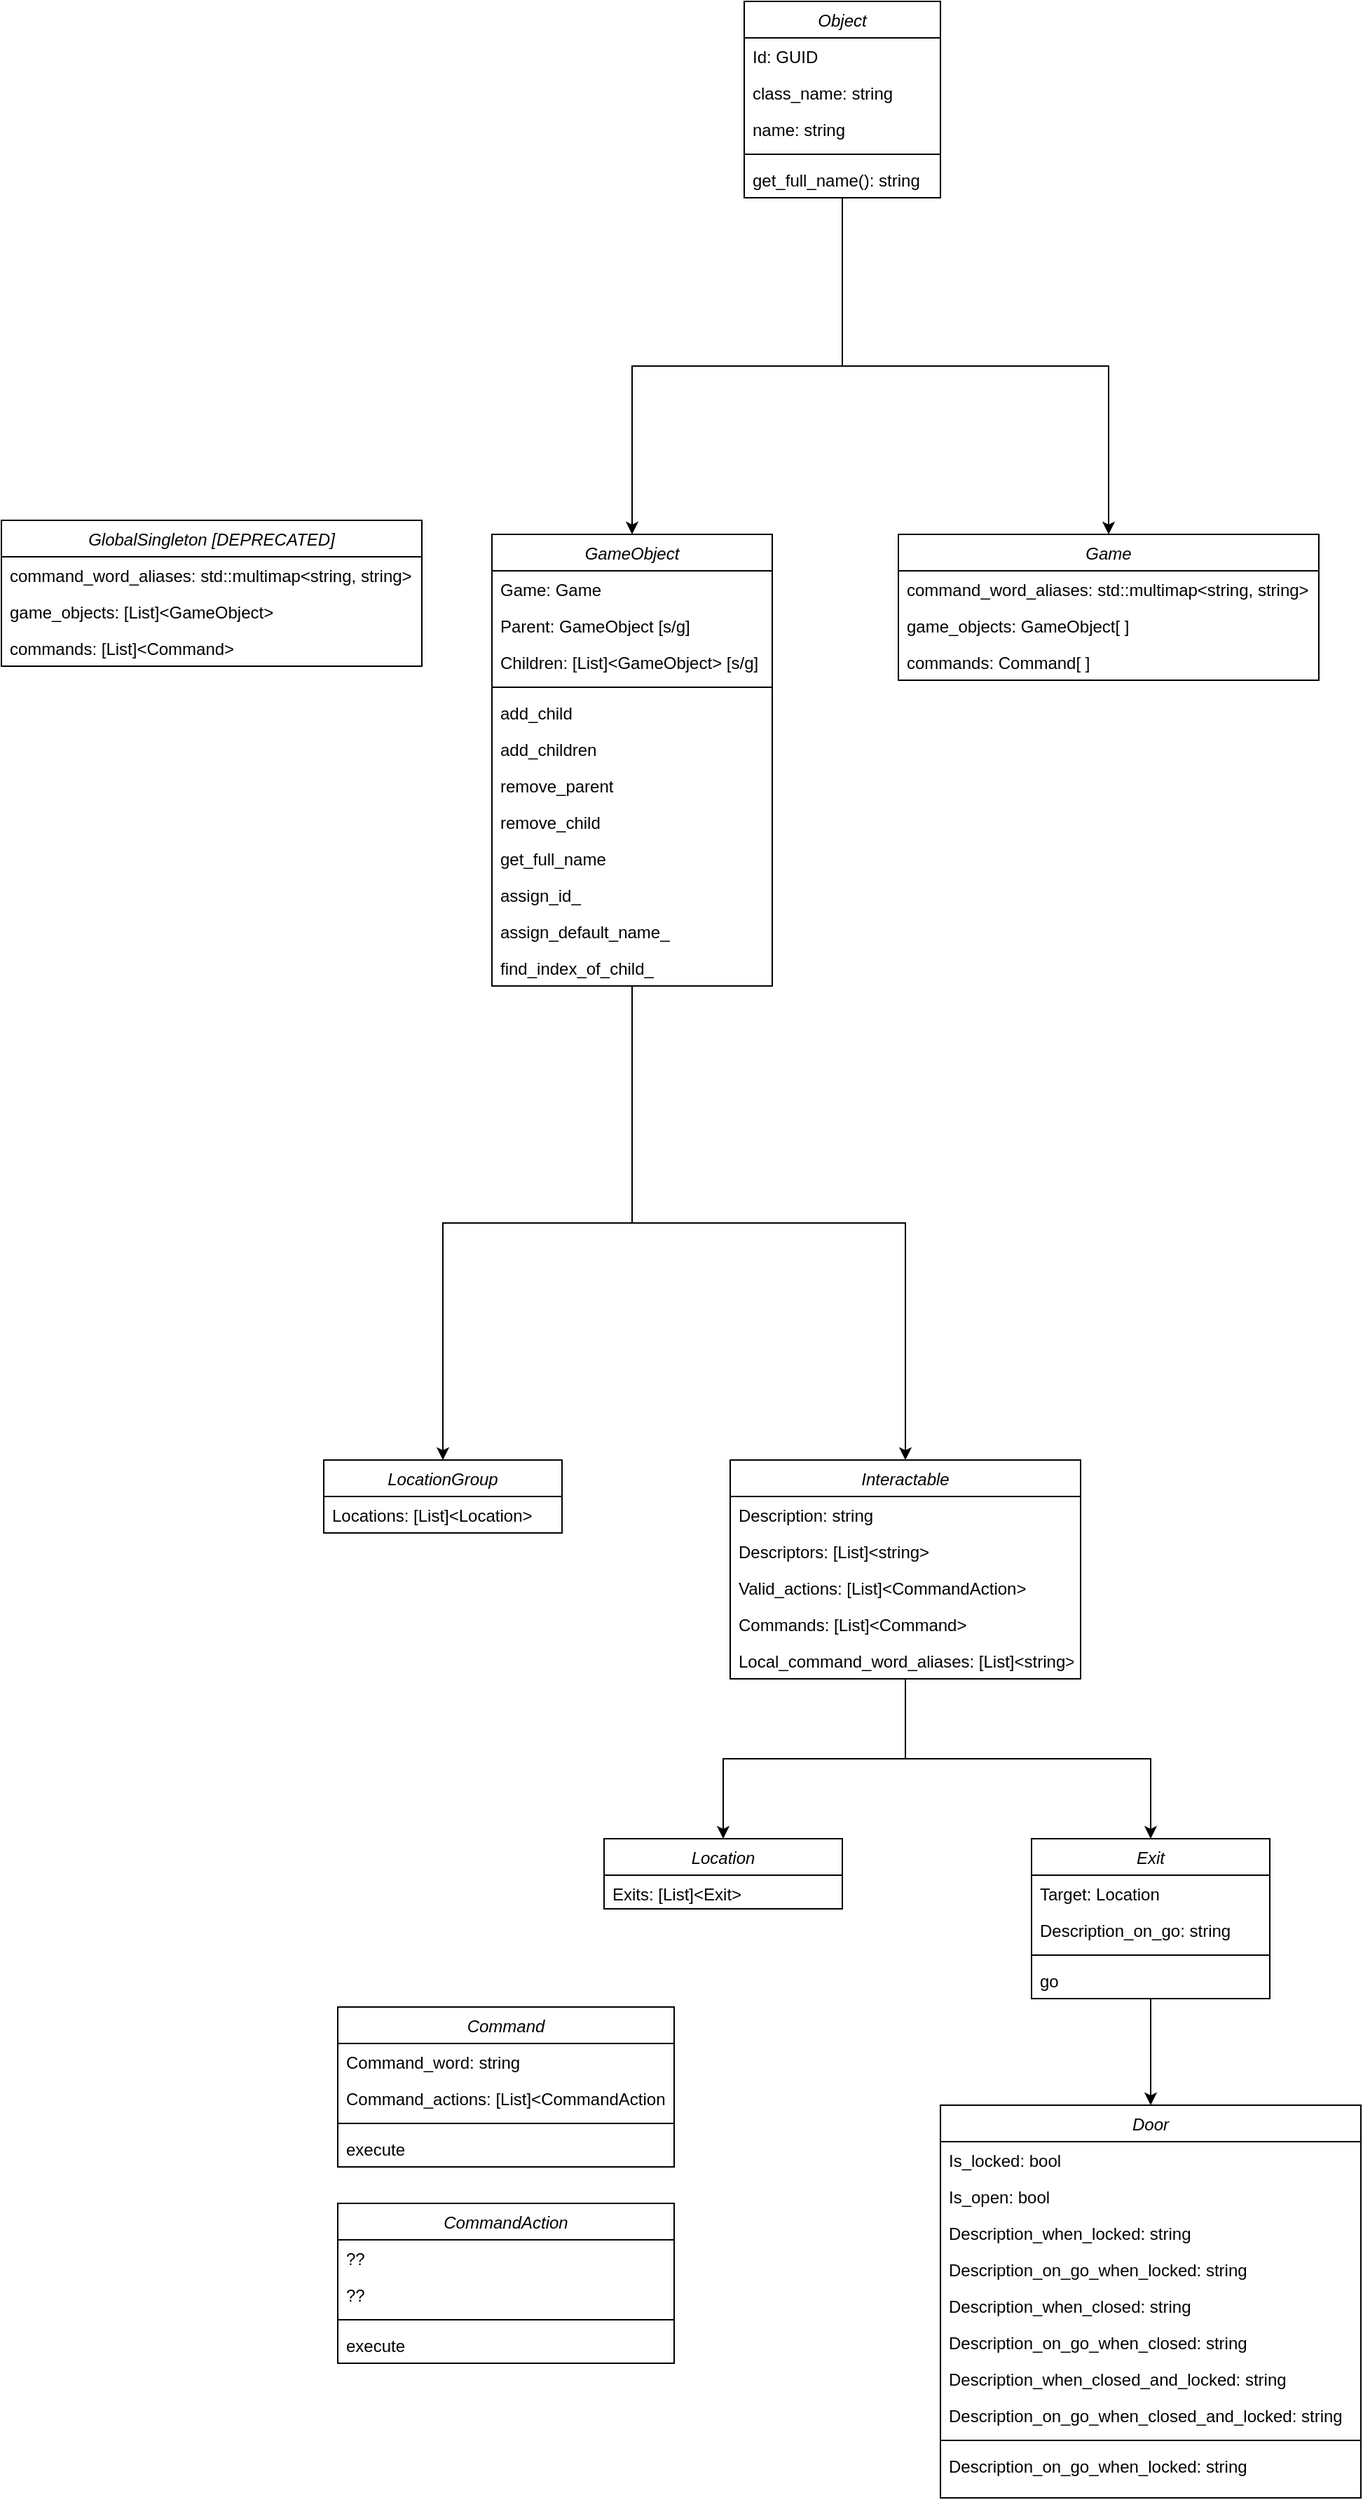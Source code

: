 <mxfile>
    <diagram id="C5RBs43oDa-KdzZeNtuy" name="Page-1">
        <mxGraphModel dx="2023" dy="1580" grid="1" gridSize="10" guides="1" tooltips="1" connect="1" arrows="1" fold="1" page="1" pageScale="1" pageWidth="827" pageHeight="1169" math="0" shadow="0">
            <root>
                <mxCell id="WIyWlLk6GJQsqaUBKTNV-0"/>
                <mxCell id="WIyWlLk6GJQsqaUBKTNV-1" parent="WIyWlLk6GJQsqaUBKTNV-0"/>
                <mxCell id="8gwwcXdCdIkltOETRVXt-23" style="edgeStyle=orthogonalEdgeStyle;rounded=0;orthogonalLoop=1;jettySize=auto;html=1;" parent="WIyWlLk6GJQsqaUBKTNV-1" source="zkfFHV4jXpPFQw0GAbJ--0" target="8gwwcXdCdIkltOETRVXt-8" edge="1">
                    <mxGeometry relative="1" as="geometry"/>
                </mxCell>
                <mxCell id="8gwwcXdCdIkltOETRVXt-48" style="edgeStyle=orthogonalEdgeStyle;rounded=0;orthogonalLoop=1;jettySize=auto;html=1;" parent="WIyWlLk6GJQsqaUBKTNV-1" source="zkfFHV4jXpPFQw0GAbJ--0" target="8gwwcXdCdIkltOETRVXt-37" edge="1">
                    <mxGeometry relative="1" as="geometry"/>
                </mxCell>
                <mxCell id="zkfFHV4jXpPFQw0GAbJ--0" value="GameObject" style="swimlane;fontStyle=2;align=center;verticalAlign=top;childLayout=stackLayout;horizontal=1;startSize=26;horizontalStack=0;resizeParent=1;resizeLast=0;collapsible=1;marginBottom=0;rounded=0;shadow=0;strokeWidth=1;" parent="WIyWlLk6GJQsqaUBKTNV-1" vertex="1">
                    <mxGeometry x="150" y="40" width="200" height="322" as="geometry">
                        <mxRectangle x="220" y="120" width="160" height="26" as="alternateBounds"/>
                    </mxGeometry>
                </mxCell>
                <mxCell id="4" value="Game: Game" style="text;align=left;verticalAlign=top;spacingLeft=4;spacingRight=4;overflow=hidden;rotatable=0;points=[[0,0.5],[1,0.5]];portConstraint=eastwest;" parent="zkfFHV4jXpPFQw0GAbJ--0" vertex="1">
                    <mxGeometry y="26" width="200" height="26" as="geometry"/>
                </mxCell>
                <mxCell id="8gwwcXdCdIkltOETRVXt-2" value="Parent: GameObject [s/g]" style="text;align=left;verticalAlign=top;spacingLeft=4;spacingRight=4;overflow=hidden;rotatable=0;points=[[0,0.5],[1,0.5]];portConstraint=eastwest;rounded=0;shadow=0;html=0;" parent="zkfFHV4jXpPFQw0GAbJ--0" vertex="1">
                    <mxGeometry y="52" width="200" height="26" as="geometry"/>
                </mxCell>
                <mxCell id="8gwwcXdCdIkltOETRVXt-3" value="Children: [List]&lt;GameObject&gt; [s/g]" style="text;align=left;verticalAlign=top;spacingLeft=4;spacingRight=4;overflow=hidden;rotatable=0;points=[[0,0.5],[1,0.5]];portConstraint=eastwest;rounded=0;shadow=0;html=0;" parent="zkfFHV4jXpPFQw0GAbJ--0" vertex="1">
                    <mxGeometry y="78" width="200" height="26" as="geometry"/>
                </mxCell>
                <mxCell id="zkfFHV4jXpPFQw0GAbJ--4" value="" style="line;html=1;strokeWidth=1;align=left;verticalAlign=middle;spacingTop=-1;spacingLeft=3;spacingRight=3;rotatable=0;labelPosition=right;points=[];portConstraint=eastwest;" parent="zkfFHV4jXpPFQw0GAbJ--0" vertex="1">
                    <mxGeometry y="104" width="200" height="10" as="geometry"/>
                </mxCell>
                <mxCell id="8gwwcXdCdIkltOETRVXt-5" value="add_child" style="text;align=left;verticalAlign=top;spacingLeft=4;spacingRight=4;overflow=hidden;rotatable=0;points=[[0,0.5],[1,0.5]];portConstraint=eastwest;rounded=0;shadow=0;html=0;" parent="zkfFHV4jXpPFQw0GAbJ--0" vertex="1">
                    <mxGeometry y="114" width="200" height="26" as="geometry"/>
                </mxCell>
                <mxCell id="lxfsqXc7fRaG4RMlsGvx-0" value="add_children" style="text;align=left;verticalAlign=top;spacingLeft=4;spacingRight=4;overflow=hidden;rotatable=0;points=[[0,0.5],[1,0.5]];portConstraint=eastwest;rounded=0;shadow=0;html=0;" parent="zkfFHV4jXpPFQw0GAbJ--0" vertex="1">
                    <mxGeometry y="140" width="200" height="26" as="geometry"/>
                </mxCell>
                <mxCell id="lxfsqXc7fRaG4RMlsGvx-1" value="remove_parent" style="text;align=left;verticalAlign=top;spacingLeft=4;spacingRight=4;overflow=hidden;rotatable=0;points=[[0,0.5],[1,0.5]];portConstraint=eastwest;rounded=0;shadow=0;html=0;" parent="zkfFHV4jXpPFQw0GAbJ--0" vertex="1">
                    <mxGeometry y="166" width="200" height="26" as="geometry"/>
                </mxCell>
                <mxCell id="lxfsqXc7fRaG4RMlsGvx-2" value="remove_child" style="text;align=left;verticalAlign=top;spacingLeft=4;spacingRight=4;overflow=hidden;rotatable=0;points=[[0,0.5],[1,0.5]];portConstraint=eastwest;rounded=0;shadow=0;html=0;" parent="zkfFHV4jXpPFQw0GAbJ--0" vertex="1">
                    <mxGeometry y="192" width="200" height="26" as="geometry"/>
                </mxCell>
                <mxCell id="8gwwcXdCdIkltOETRVXt-6" value="get_full_name" style="text;align=left;verticalAlign=top;spacingLeft=4;spacingRight=4;overflow=hidden;rotatable=0;points=[[0,0.5],[1,0.5]];portConstraint=eastwest;rounded=0;shadow=0;html=0;" parent="zkfFHV4jXpPFQw0GAbJ--0" vertex="1">
                    <mxGeometry y="218" width="200" height="26" as="geometry"/>
                </mxCell>
                <mxCell id="lxfsqXc7fRaG4RMlsGvx-5" value="assign_id_" style="text;align=left;verticalAlign=top;spacingLeft=4;spacingRight=4;overflow=hidden;rotatable=0;points=[[0,0.5],[1,0.5]];portConstraint=eastwest;rounded=0;shadow=0;html=0;" parent="zkfFHV4jXpPFQw0GAbJ--0" vertex="1">
                    <mxGeometry y="244" width="200" height="26" as="geometry"/>
                </mxCell>
                <mxCell id="lxfsqXc7fRaG4RMlsGvx-7" value="assign_default_name_" style="text;align=left;verticalAlign=top;spacingLeft=4;spacingRight=4;overflow=hidden;rotatable=0;points=[[0,0.5],[1,0.5]];portConstraint=eastwest;rounded=0;shadow=0;html=0;" parent="zkfFHV4jXpPFQw0GAbJ--0" vertex="1">
                    <mxGeometry y="270" width="200" height="26" as="geometry"/>
                </mxCell>
                <mxCell id="lxfsqXc7fRaG4RMlsGvx-8" value="find_index_of_child_" style="text;align=left;verticalAlign=top;spacingLeft=4;spacingRight=4;overflow=hidden;rotatable=0;points=[[0,0.5],[1,0.5]];portConstraint=eastwest;rounded=0;shadow=0;html=0;" parent="zkfFHV4jXpPFQw0GAbJ--0" vertex="1">
                    <mxGeometry y="296" width="200" height="26" as="geometry"/>
                </mxCell>
                <mxCell id="8gwwcXdCdIkltOETRVXt-36" style="edgeStyle=orthogonalEdgeStyle;rounded=0;orthogonalLoop=1;jettySize=auto;html=1;entryX=0.5;entryY=0;entryDx=0;entryDy=0;" parent="WIyWlLk6GJQsqaUBKTNV-1" source="8gwwcXdCdIkltOETRVXt-8" target="8gwwcXdCdIkltOETRVXt-24" edge="1">
                    <mxGeometry relative="1" as="geometry"/>
                </mxCell>
                <mxCell id="8gwwcXdCdIkltOETRVXt-90" style="edgeStyle=orthogonalEdgeStyle;rounded=0;orthogonalLoop=1;jettySize=auto;html=1;" parent="WIyWlLk6GJQsqaUBKTNV-1" source="8gwwcXdCdIkltOETRVXt-8" target="8gwwcXdCdIkltOETRVXt-49" edge="1">
                    <mxGeometry relative="1" as="geometry"/>
                </mxCell>
                <mxCell id="8gwwcXdCdIkltOETRVXt-8" value="Interactable" style="swimlane;fontStyle=2;align=center;verticalAlign=top;childLayout=stackLayout;horizontal=1;startSize=26;horizontalStack=0;resizeParent=1;resizeLast=0;collapsible=1;marginBottom=0;rounded=0;shadow=0;strokeWidth=1;" parent="WIyWlLk6GJQsqaUBKTNV-1" vertex="1">
                    <mxGeometry x="320" y="700" width="250" height="156" as="geometry">
                        <mxRectangle x="220" y="120" width="160" height="26" as="alternateBounds"/>
                    </mxGeometry>
                </mxCell>
                <mxCell id="8gwwcXdCdIkltOETRVXt-19" value="Description: string" style="text;align=left;verticalAlign=top;spacingLeft=4;spacingRight=4;overflow=hidden;rotatable=0;points=[[0,0.5],[1,0.5]];portConstraint=eastwest;" parent="8gwwcXdCdIkltOETRVXt-8" vertex="1">
                    <mxGeometry y="26" width="250" height="26" as="geometry"/>
                </mxCell>
                <mxCell id="8gwwcXdCdIkltOETRVXt-9" value="Descriptors: [List]&lt;string&gt;" style="text;align=left;verticalAlign=top;spacingLeft=4;spacingRight=4;overflow=hidden;rotatable=0;points=[[0,0.5],[1,0.5]];portConstraint=eastwest;" parent="8gwwcXdCdIkltOETRVXt-8" vertex="1">
                    <mxGeometry y="52" width="250" height="26" as="geometry"/>
                </mxCell>
                <mxCell id="8gwwcXdCdIkltOETRVXt-20" value="Valid_actions: [List]&lt;CommandAction&gt;" style="text;align=left;verticalAlign=top;spacingLeft=4;spacingRight=4;overflow=hidden;rotatable=0;points=[[0,0.5],[1,0.5]];portConstraint=eastwest;" parent="8gwwcXdCdIkltOETRVXt-8" vertex="1">
                    <mxGeometry y="78" width="250" height="26" as="geometry"/>
                </mxCell>
                <mxCell id="8gwwcXdCdIkltOETRVXt-21" value="Commands: [List]&lt;Command&gt;" style="text;align=left;verticalAlign=top;spacingLeft=4;spacingRight=4;overflow=hidden;rotatable=0;points=[[0,0.5],[1,0.5]];portConstraint=eastwest;" parent="8gwwcXdCdIkltOETRVXt-8" vertex="1">
                    <mxGeometry y="104" width="250" height="26" as="geometry"/>
                </mxCell>
                <mxCell id="8gwwcXdCdIkltOETRVXt-89" value="Local_command_word_aliases: [List]&lt;string&gt;" style="text;align=left;verticalAlign=top;spacingLeft=4;spacingRight=4;overflow=hidden;rotatable=0;points=[[0,0.5],[1,0.5]];portConstraint=eastwest;" parent="8gwwcXdCdIkltOETRVXt-8" vertex="1">
                    <mxGeometry y="130" width="250" height="26" as="geometry"/>
                </mxCell>
                <mxCell id="8gwwcXdCdIkltOETRVXt-24" value="Location" style="swimlane;fontStyle=2;align=center;verticalAlign=top;childLayout=stackLayout;horizontal=1;startSize=26;horizontalStack=0;resizeParent=1;resizeLast=0;collapsible=1;marginBottom=0;rounded=0;shadow=0;strokeWidth=1;" parent="WIyWlLk6GJQsqaUBKTNV-1" vertex="1">
                    <mxGeometry x="230" y="970" width="170" height="50" as="geometry">
                        <mxRectangle x="220" y="120" width="160" height="26" as="alternateBounds"/>
                    </mxGeometry>
                </mxCell>
                <mxCell id="8gwwcXdCdIkltOETRVXt-25" value="Exits: [List]&lt;Exit&gt;" style="text;align=left;verticalAlign=top;spacingLeft=4;spacingRight=4;overflow=hidden;rotatable=0;points=[[0,0.5],[1,0.5]];portConstraint=eastwest;" parent="8gwwcXdCdIkltOETRVXt-24" vertex="1">
                    <mxGeometry y="26" width="170" height="24" as="geometry"/>
                </mxCell>
                <mxCell id="8gwwcXdCdIkltOETRVXt-37" value="LocationGroup" style="swimlane;fontStyle=2;align=center;verticalAlign=top;childLayout=stackLayout;horizontal=1;startSize=26;horizontalStack=0;resizeParent=1;resizeLast=0;collapsible=1;marginBottom=0;rounded=0;shadow=0;strokeWidth=1;" parent="WIyWlLk6GJQsqaUBKTNV-1" vertex="1">
                    <mxGeometry x="30" y="700" width="170" height="52" as="geometry">
                        <mxRectangle x="220" y="120" width="160" height="26" as="alternateBounds"/>
                    </mxGeometry>
                </mxCell>
                <mxCell id="8gwwcXdCdIkltOETRVXt-43" value="Locations: [List]&lt;Location&gt;" style="text;align=left;verticalAlign=top;spacingLeft=4;spacingRight=4;overflow=hidden;rotatable=0;points=[[0,0.5],[1,0.5]];portConstraint=eastwest;rounded=0;shadow=0;html=0;" parent="8gwwcXdCdIkltOETRVXt-37" vertex="1">
                    <mxGeometry y="26" width="170" height="26" as="geometry"/>
                </mxCell>
                <mxCell id="8gwwcXdCdIkltOETRVXt-74" style="edgeStyle=orthogonalEdgeStyle;rounded=0;orthogonalLoop=1;jettySize=auto;html=1;" parent="WIyWlLk6GJQsqaUBKTNV-1" source="8gwwcXdCdIkltOETRVXt-49" target="8gwwcXdCdIkltOETRVXt-62" edge="1">
                    <mxGeometry relative="1" as="geometry"/>
                </mxCell>
                <mxCell id="8gwwcXdCdIkltOETRVXt-49" value="Exit" style="swimlane;fontStyle=2;align=center;verticalAlign=top;childLayout=stackLayout;horizontal=1;startSize=26;horizontalStack=0;resizeParent=1;resizeLast=0;collapsible=1;marginBottom=0;rounded=0;shadow=0;strokeWidth=1;" parent="WIyWlLk6GJQsqaUBKTNV-1" vertex="1">
                    <mxGeometry x="535" y="970" width="170" height="114" as="geometry">
                        <mxRectangle x="220" y="120" width="160" height="26" as="alternateBounds"/>
                    </mxGeometry>
                </mxCell>
                <mxCell id="8gwwcXdCdIkltOETRVXt-55" value="Target: Location" style="text;align=left;verticalAlign=top;spacingLeft=4;spacingRight=4;overflow=hidden;rotatable=0;points=[[0,0.5],[1,0.5]];portConstraint=eastwest;rounded=0;shadow=0;html=0;" parent="8gwwcXdCdIkltOETRVXt-49" vertex="1">
                    <mxGeometry y="26" width="170" height="26" as="geometry"/>
                </mxCell>
                <mxCell id="8gwwcXdCdIkltOETRVXt-60" value="Description_on_go: string" style="text;align=left;verticalAlign=top;spacingLeft=4;spacingRight=4;overflow=hidden;rotatable=0;points=[[0,0.5],[1,0.5]];portConstraint=eastwest;rounded=0;shadow=0;html=0;" parent="8gwwcXdCdIkltOETRVXt-49" vertex="1">
                    <mxGeometry y="52" width="170" height="26" as="geometry"/>
                </mxCell>
                <mxCell id="8gwwcXdCdIkltOETRVXt-56" value="" style="line;html=1;strokeWidth=1;align=left;verticalAlign=middle;spacingTop=-1;spacingLeft=3;spacingRight=3;rotatable=0;labelPosition=right;points=[];portConstraint=eastwest;" parent="8gwwcXdCdIkltOETRVXt-49" vertex="1">
                    <mxGeometry y="78" width="170" height="10" as="geometry"/>
                </mxCell>
                <mxCell id="8gwwcXdCdIkltOETRVXt-59" value="go" style="text;align=left;verticalAlign=top;spacingLeft=4;spacingRight=4;overflow=hidden;rotatable=0;points=[[0,0.5],[1,0.5]];portConstraint=eastwest;rounded=0;shadow=0;html=0;" parent="8gwwcXdCdIkltOETRVXt-49" vertex="1">
                    <mxGeometry y="88" width="170" height="26" as="geometry"/>
                </mxCell>
                <mxCell id="8gwwcXdCdIkltOETRVXt-62" value="Door" style="swimlane;fontStyle=2;align=center;verticalAlign=top;childLayout=stackLayout;horizontal=1;startSize=26;horizontalStack=0;resizeParent=1;resizeLast=0;collapsible=1;marginBottom=0;rounded=0;shadow=0;strokeWidth=1;" parent="WIyWlLk6GJQsqaUBKTNV-1" vertex="1">
                    <mxGeometry x="470" y="1160" width="300" height="280" as="geometry">
                        <mxRectangle x="220" y="120" width="160" height="26" as="alternateBounds"/>
                    </mxGeometry>
                </mxCell>
                <mxCell id="8gwwcXdCdIkltOETRVXt-63" value="Is_locked: bool" style="text;align=left;verticalAlign=top;spacingLeft=4;spacingRight=4;overflow=hidden;rotatable=0;points=[[0,0.5],[1,0.5]];portConstraint=eastwest;rounded=0;shadow=0;html=0;" parent="8gwwcXdCdIkltOETRVXt-62" vertex="1">
                    <mxGeometry y="26" width="300" height="26" as="geometry"/>
                </mxCell>
                <mxCell id="8gwwcXdCdIkltOETRVXt-64" value="Is_open: bool" style="text;align=left;verticalAlign=top;spacingLeft=4;spacingRight=4;overflow=hidden;rotatable=0;points=[[0,0.5],[1,0.5]];portConstraint=eastwest;rounded=0;shadow=0;html=0;" parent="8gwwcXdCdIkltOETRVXt-62" vertex="1">
                    <mxGeometry y="52" width="300" height="26" as="geometry"/>
                </mxCell>
                <mxCell id="8gwwcXdCdIkltOETRVXt-67" value="Description_when_locked: string" style="text;align=left;verticalAlign=top;spacingLeft=4;spacingRight=4;overflow=hidden;rotatable=0;points=[[0,0.5],[1,0.5]];portConstraint=eastwest;rounded=0;shadow=0;html=0;" parent="8gwwcXdCdIkltOETRVXt-62" vertex="1">
                    <mxGeometry y="78" width="300" height="26" as="geometry"/>
                </mxCell>
                <mxCell id="8gwwcXdCdIkltOETRVXt-68" value="Description_on_go_when_locked: string" style="text;align=left;verticalAlign=top;spacingLeft=4;spacingRight=4;overflow=hidden;rotatable=0;points=[[0,0.5],[1,0.5]];portConstraint=eastwest;rounded=0;shadow=0;html=0;" parent="8gwwcXdCdIkltOETRVXt-62" vertex="1">
                    <mxGeometry y="104" width="300" height="26" as="geometry"/>
                </mxCell>
                <mxCell id="8gwwcXdCdIkltOETRVXt-70" value="Description_when_closed: string" style="text;align=left;verticalAlign=top;spacingLeft=4;spacingRight=4;overflow=hidden;rotatable=0;points=[[0,0.5],[1,0.5]];portConstraint=eastwest;rounded=0;shadow=0;html=0;" parent="8gwwcXdCdIkltOETRVXt-62" vertex="1">
                    <mxGeometry y="130" width="300" height="26" as="geometry"/>
                </mxCell>
                <mxCell id="8gwwcXdCdIkltOETRVXt-71" value="Description_on_go_when_closed: string" style="text;align=left;verticalAlign=top;spacingLeft=4;spacingRight=4;overflow=hidden;rotatable=0;points=[[0,0.5],[1,0.5]];portConstraint=eastwest;rounded=0;shadow=0;html=0;" parent="8gwwcXdCdIkltOETRVXt-62" vertex="1">
                    <mxGeometry y="156" width="300" height="26" as="geometry"/>
                </mxCell>
                <mxCell id="8gwwcXdCdIkltOETRVXt-72" value="Description_when_closed_and_locked: string" style="text;align=left;verticalAlign=top;spacingLeft=4;spacingRight=4;overflow=hidden;rotatable=0;points=[[0,0.5],[1,0.5]];portConstraint=eastwest;rounded=0;shadow=0;html=0;" parent="8gwwcXdCdIkltOETRVXt-62" vertex="1">
                    <mxGeometry y="182" width="300" height="26" as="geometry"/>
                </mxCell>
                <mxCell id="8gwwcXdCdIkltOETRVXt-73" value="Description_on_go_when_closed_and_locked: string" style="text;align=left;verticalAlign=top;spacingLeft=4;spacingRight=4;overflow=hidden;rotatable=0;points=[[0,0.5],[1,0.5]];portConstraint=eastwest;rounded=0;shadow=0;html=0;" parent="8gwwcXdCdIkltOETRVXt-62" vertex="1">
                    <mxGeometry y="208" width="300" height="26" as="geometry"/>
                </mxCell>
                <mxCell id="8gwwcXdCdIkltOETRVXt-65" value="" style="line;html=1;strokeWidth=1;align=left;verticalAlign=middle;spacingTop=-1;spacingLeft=3;spacingRight=3;rotatable=0;labelPosition=right;points=[];portConstraint=eastwest;" parent="8gwwcXdCdIkltOETRVXt-62" vertex="1">
                    <mxGeometry y="234" width="300" height="10" as="geometry"/>
                </mxCell>
                <mxCell id="8gwwcXdCdIkltOETRVXt-75" value="Description_on_go_when_locked: string" style="text;align=left;verticalAlign=top;spacingLeft=4;spacingRight=4;overflow=hidden;rotatable=0;points=[[0,0.5],[1,0.5]];portConstraint=eastwest;rounded=0;shadow=0;html=0;" parent="8gwwcXdCdIkltOETRVXt-62" vertex="1">
                    <mxGeometry y="244" width="300" height="26" as="geometry"/>
                </mxCell>
                <mxCell id="8gwwcXdCdIkltOETRVXt-77" value="GlobalSingleton [DEPRECATED]" style="swimlane;fontStyle=2;align=center;verticalAlign=top;childLayout=stackLayout;horizontal=1;startSize=26;horizontalStack=0;resizeParent=1;resizeLast=0;collapsible=1;marginBottom=0;rounded=0;shadow=0;strokeWidth=1;" parent="WIyWlLk6GJQsqaUBKTNV-1" vertex="1">
                    <mxGeometry x="-200" y="30" width="300" height="104" as="geometry">
                        <mxRectangle x="220" y="120" width="160" height="26" as="alternateBounds"/>
                    </mxGeometry>
                </mxCell>
                <mxCell id="8gwwcXdCdIkltOETRVXt-78" value="command_word_aliases: std::multimap&lt;string, string&gt;" style="text;align=left;verticalAlign=top;spacingLeft=4;spacingRight=4;overflow=hidden;rotatable=0;points=[[0,0.5],[1,0.5]];portConstraint=eastwest;" parent="8gwwcXdCdIkltOETRVXt-77" vertex="1">
                    <mxGeometry y="26" width="300" height="26" as="geometry"/>
                </mxCell>
                <mxCell id="8gwwcXdCdIkltOETRVXt-88" value="game_objects: [List]&lt;GameObject&gt;" style="text;align=left;verticalAlign=top;spacingLeft=4;spacingRight=4;overflow=hidden;rotatable=0;points=[[0,0.5],[1,0.5]];portConstraint=eastwest;" parent="8gwwcXdCdIkltOETRVXt-77" vertex="1">
                    <mxGeometry y="52" width="300" height="26" as="geometry"/>
                </mxCell>
                <mxCell id="pmSaM6-cGNuhEOt_g4gz-0" value="commands: [List]&lt;Command&gt;" style="text;align=left;verticalAlign=top;spacingLeft=4;spacingRight=4;overflow=hidden;rotatable=0;points=[[0,0.5],[1,0.5]];portConstraint=eastwest;" parent="8gwwcXdCdIkltOETRVXt-77" vertex="1">
                    <mxGeometry y="78" width="300" height="26" as="geometry"/>
                </mxCell>
                <mxCell id="8gwwcXdCdIkltOETRVXt-92" value="Command" style="swimlane;fontStyle=2;align=center;verticalAlign=top;childLayout=stackLayout;horizontal=1;startSize=26;horizontalStack=0;resizeParent=1;resizeLast=0;collapsible=1;marginBottom=0;rounded=0;shadow=0;strokeWidth=1;" parent="WIyWlLk6GJQsqaUBKTNV-1" vertex="1">
                    <mxGeometry x="40" y="1090" width="240" height="114" as="geometry">
                        <mxRectangle x="220" y="120" width="160" height="26" as="alternateBounds"/>
                    </mxGeometry>
                </mxCell>
                <mxCell id="8gwwcXdCdIkltOETRVXt-98" value="Command_word: string" style="text;align=left;verticalAlign=top;spacingLeft=4;spacingRight=4;overflow=hidden;rotatable=0;points=[[0,0.5],[1,0.5]];portConstraint=eastwest;rounded=0;shadow=0;html=0;" parent="8gwwcXdCdIkltOETRVXt-92" vertex="1">
                    <mxGeometry y="26" width="240" height="26" as="geometry"/>
                </mxCell>
                <mxCell id="8gwwcXdCdIkltOETRVXt-105" value="Command_actions: [List]&lt;CommandAction" style="text;align=left;verticalAlign=top;spacingLeft=4;spacingRight=4;overflow=hidden;rotatable=0;points=[[0,0.5],[1,0.5]];portConstraint=eastwest;rounded=0;shadow=0;html=0;" parent="8gwwcXdCdIkltOETRVXt-92" vertex="1">
                    <mxGeometry y="52" width="240" height="26" as="geometry"/>
                </mxCell>
                <mxCell id="8gwwcXdCdIkltOETRVXt-104" value="" style="line;html=1;strokeWidth=1;align=left;verticalAlign=middle;spacingTop=-1;spacingLeft=3;spacingRight=3;rotatable=0;labelPosition=right;points=[];portConstraint=eastwest;" parent="8gwwcXdCdIkltOETRVXt-92" vertex="1">
                    <mxGeometry y="78" width="240" height="10" as="geometry"/>
                </mxCell>
                <mxCell id="8gwwcXdCdIkltOETRVXt-106" value="execute" style="text;align=left;verticalAlign=top;spacingLeft=4;spacingRight=4;overflow=hidden;rotatable=0;points=[[0,0.5],[1,0.5]];portConstraint=eastwest;rounded=0;shadow=0;html=0;" parent="8gwwcXdCdIkltOETRVXt-92" vertex="1">
                    <mxGeometry y="88" width="240" height="26" as="geometry"/>
                </mxCell>
                <mxCell id="8gwwcXdCdIkltOETRVXt-107" value="CommandAction" style="swimlane;fontStyle=2;align=center;verticalAlign=top;childLayout=stackLayout;horizontal=1;startSize=26;horizontalStack=0;resizeParent=1;resizeLast=0;collapsible=1;marginBottom=0;rounded=0;shadow=0;strokeWidth=1;" parent="WIyWlLk6GJQsqaUBKTNV-1" vertex="1">
                    <mxGeometry x="40" y="1230" width="240" height="114" as="geometry">
                        <mxRectangle x="220" y="120" width="160" height="26" as="alternateBounds"/>
                    </mxGeometry>
                </mxCell>
                <mxCell id="8gwwcXdCdIkltOETRVXt-108" value="??" style="text;align=left;verticalAlign=top;spacingLeft=4;spacingRight=4;overflow=hidden;rotatable=0;points=[[0,0.5],[1,0.5]];portConstraint=eastwest;rounded=0;shadow=0;html=0;" parent="8gwwcXdCdIkltOETRVXt-107" vertex="1">
                    <mxGeometry y="26" width="240" height="26" as="geometry"/>
                </mxCell>
                <mxCell id="8gwwcXdCdIkltOETRVXt-109" value="??" style="text;align=left;verticalAlign=top;spacingLeft=4;spacingRight=4;overflow=hidden;rotatable=0;points=[[0,0.5],[1,0.5]];portConstraint=eastwest;rounded=0;shadow=0;html=0;" parent="8gwwcXdCdIkltOETRVXt-107" vertex="1">
                    <mxGeometry y="52" width="240" height="26" as="geometry"/>
                </mxCell>
                <mxCell id="8gwwcXdCdIkltOETRVXt-110" value="" style="line;html=1;strokeWidth=1;align=left;verticalAlign=middle;spacingTop=-1;spacingLeft=3;spacingRight=3;rotatable=0;labelPosition=right;points=[];portConstraint=eastwest;" parent="8gwwcXdCdIkltOETRVXt-107" vertex="1">
                    <mxGeometry y="78" width="240" height="10" as="geometry"/>
                </mxCell>
                <mxCell id="8gwwcXdCdIkltOETRVXt-111" value="execute" style="text;align=left;verticalAlign=top;spacingLeft=4;spacingRight=4;overflow=hidden;rotatable=0;points=[[0,0.5],[1,0.5]];portConstraint=eastwest;rounded=0;shadow=0;html=0;" parent="8gwwcXdCdIkltOETRVXt-107" vertex="1">
                    <mxGeometry y="88" width="240" height="26" as="geometry"/>
                </mxCell>
                <mxCell id="0" value="Game" style="swimlane;fontStyle=2;align=center;verticalAlign=top;childLayout=stackLayout;horizontal=1;startSize=26;horizontalStack=0;resizeParent=1;resizeLast=0;collapsible=1;marginBottom=0;rounded=0;shadow=0;strokeWidth=1;" parent="WIyWlLk6GJQsqaUBKTNV-1" vertex="1">
                    <mxGeometry x="440" y="40" width="300" height="104" as="geometry">
                        <mxRectangle x="220" y="120" width="160" height="26" as="alternateBounds"/>
                    </mxGeometry>
                </mxCell>
                <mxCell id="1" value="command_word_aliases: std::multimap&lt;string, string&gt;" style="text;align=left;verticalAlign=top;spacingLeft=4;spacingRight=4;overflow=hidden;rotatable=0;points=[[0,0.5],[1,0.5]];portConstraint=eastwest;" parent="0" vertex="1">
                    <mxGeometry y="26" width="300" height="26" as="geometry"/>
                </mxCell>
                <mxCell id="2" value="game_objects: GameObject[ ]" style="text;align=left;verticalAlign=top;spacingLeft=4;spacingRight=4;overflow=hidden;rotatable=0;points=[[0,0.5],[1,0.5]];portConstraint=eastwest;" parent="0" vertex="1">
                    <mxGeometry y="52" width="300" height="26" as="geometry"/>
                </mxCell>
                <mxCell id="3" value="commands: Command[ ]" style="text;align=left;verticalAlign=top;spacingLeft=4;spacingRight=4;overflow=hidden;rotatable=0;points=[[0,0.5],[1,0.5]];portConstraint=eastwest;" parent="0" vertex="1">
                    <mxGeometry y="78" width="300" height="26" as="geometry"/>
                </mxCell>
                <mxCell id="4PZ7R5eavzNmJ8VO9FhP-9" style="edgeStyle=orthogonalEdgeStyle;rounded=0;orthogonalLoop=1;jettySize=auto;html=1;exitX=0.5;exitY=1;exitDx=0;exitDy=0;" parent="WIyWlLk6GJQsqaUBKTNV-1" source="5" target="zkfFHV4jXpPFQw0GAbJ--0" edge="1">
                    <mxGeometry relative="1" as="geometry"/>
                </mxCell>
                <mxCell id="4PZ7R5eavzNmJ8VO9FhP-10" style="edgeStyle=orthogonalEdgeStyle;rounded=0;orthogonalLoop=1;jettySize=auto;html=1;exitX=0.5;exitY=1;exitDx=0;exitDy=0;entryX=0.5;entryY=0;entryDx=0;entryDy=0;" parent="WIyWlLk6GJQsqaUBKTNV-1" source="5" target="0" edge="1">
                    <mxGeometry relative="1" as="geometry"/>
                </mxCell>
                <mxCell id="5" value="Object" style="swimlane;fontStyle=2;align=center;verticalAlign=top;childLayout=stackLayout;horizontal=1;startSize=26;horizontalStack=0;resizeParent=1;resizeLast=0;collapsible=1;marginBottom=0;rounded=0;shadow=0;strokeWidth=1;" parent="WIyWlLk6GJQsqaUBKTNV-1" vertex="1">
                    <mxGeometry x="330" y="-340" width="140" height="140" as="geometry">
                        <mxRectangle x="220" y="120" width="160" height="26" as="alternateBounds"/>
                    </mxGeometry>
                </mxCell>
                <mxCell id="8" value="Id: GUID" style="text;align=left;verticalAlign=top;spacingLeft=4;spacingRight=4;overflow=hidden;rotatable=0;points=[[0,0.5],[1,0.5]];portConstraint=eastwest;" parent="5" vertex="1">
                    <mxGeometry y="26" width="140" height="26" as="geometry"/>
                </mxCell>
                <mxCell id="11" value="class_name: string " style="text;align=left;verticalAlign=top;spacingLeft=4;spacingRight=4;overflow=hidden;rotatable=0;points=[[0,0.5],[1,0.5]];portConstraint=eastwest;" vertex="1" parent="5">
                    <mxGeometry y="52" width="140" height="26" as="geometry"/>
                </mxCell>
                <mxCell id="9" value="name: string" style="text;align=left;verticalAlign=top;spacingLeft=4;spacingRight=4;overflow=hidden;rotatable=0;points=[[0,0.5],[1,0.5]];portConstraint=eastwest;" vertex="1" parent="5">
                    <mxGeometry y="78" width="140" height="26" as="geometry"/>
                </mxCell>
                <mxCell id="12" value="" style="line;html=1;strokeWidth=1;align=left;verticalAlign=middle;spacingTop=-1;spacingLeft=3;spacingRight=3;rotatable=0;labelPosition=right;points=[];portConstraint=eastwest;" vertex="1" parent="5">
                    <mxGeometry y="104" width="140" height="10" as="geometry"/>
                </mxCell>
                <mxCell id="13" value="get_full_name(): string" style="text;align=left;verticalAlign=top;spacingLeft=4;spacingRight=4;overflow=hidden;rotatable=0;points=[[0,0.5],[1,0.5]];portConstraint=eastwest;" vertex="1" parent="5">
                    <mxGeometry y="114" width="140" height="26" as="geometry"/>
                </mxCell>
            </root>
        </mxGraphModel>
    </diagram>
</mxfile>